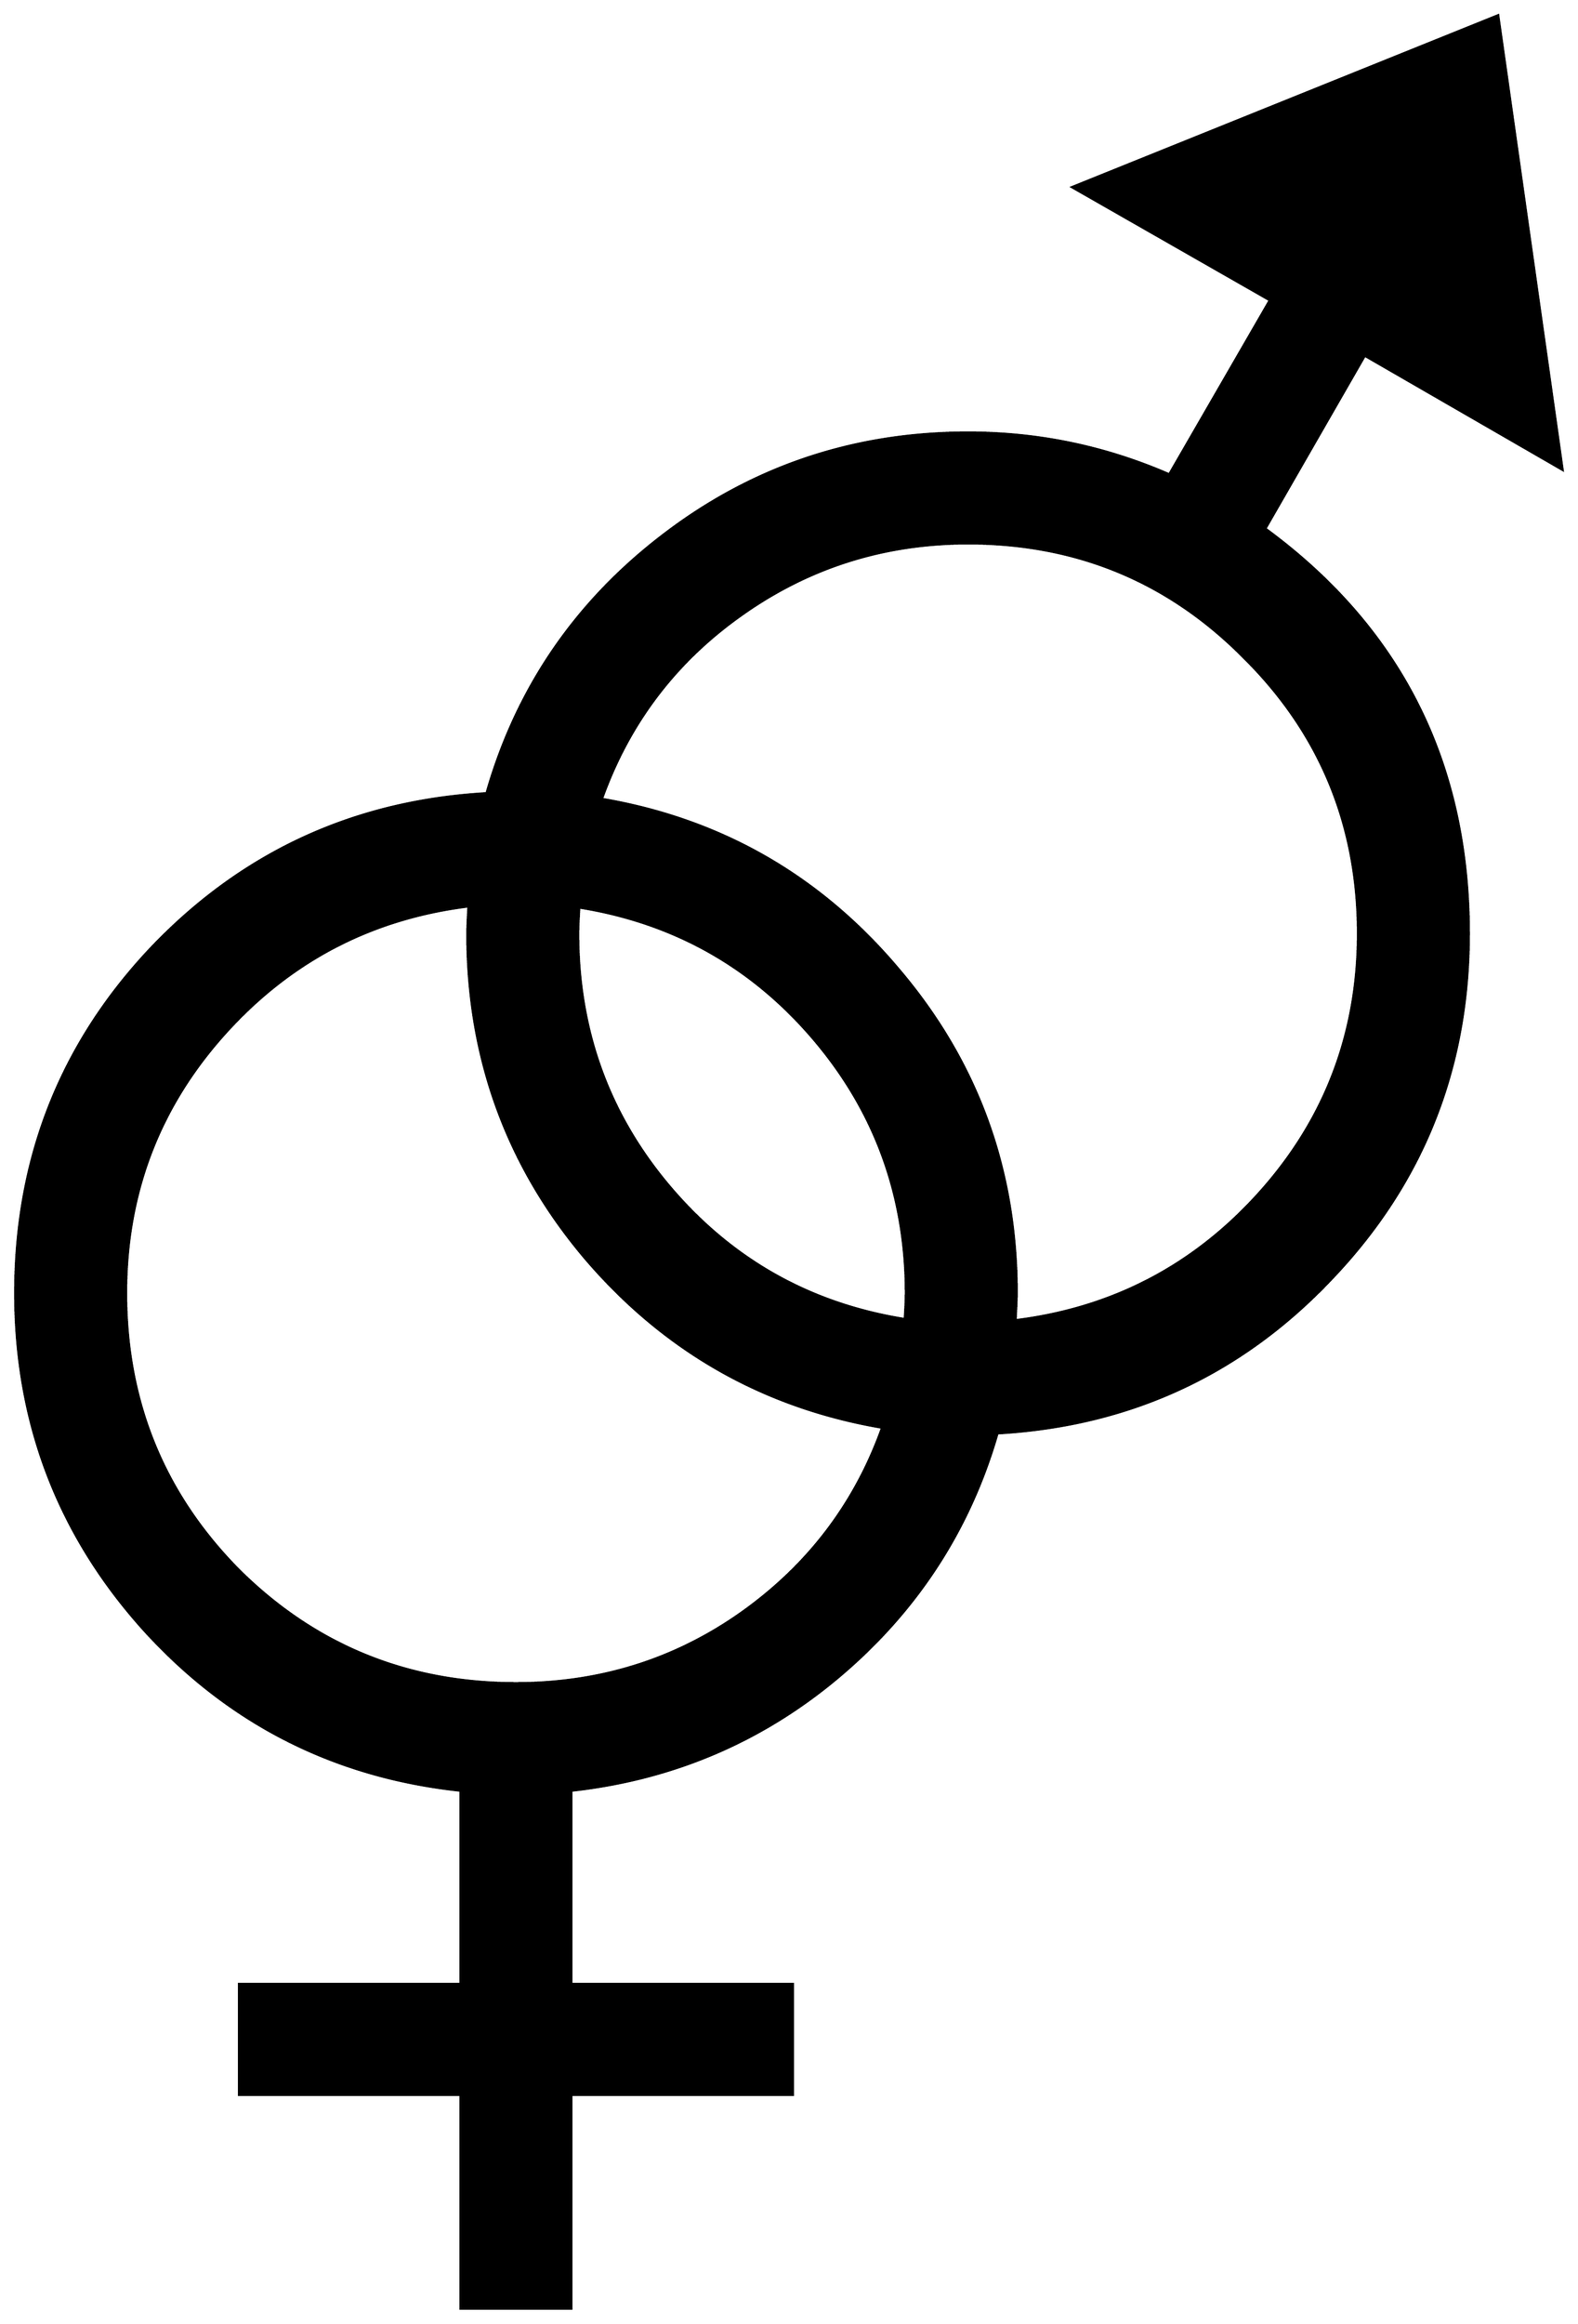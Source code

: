 


\begin{tikzpicture}[y=0.80pt, x=0.80pt, yscale=-1.0, xscale=1.0, inner sep=0pt, outer sep=0pt]
\begin{scope}[shift={(100.0,1706.0)},nonzero rule]
  \path[draw=.,fill=.,line width=1.600pt] (1449.0,-1194.0) --
    (1274.0,-1295.0) -- (1186.0,-1142.0) .. controls
    (1306.0,-1054.0) and (1366.0,-934.667) .. (1366.0,-784.0) ..
    controls (1366.0,-665.333) and (1325.667,-563.667) ..
    (1245.0,-479.0) .. controls (1165.0,-394.333) and
    (1066.333,-348.667) .. (949.0,-342.0) .. controls (924.333,-256.667)
    and (877.667,-185.0) .. (809.0,-127.0) .. controls
    (741.0,-69.667) and (662.0,-36.0) .. (572.0,-26.0) --
    (572.0,145.0) -- (768.0,145.0) -- (768.0,243.0) --
    (572.0,243.0) -- (572.0,432.0) -- (474.0,432.0) --
    (474.0,243.0) -- (278.0,243.0) -- (278.0,145.0) --
    (474.0,145.0) -- (474.0,-26.0) .. controls (362.0,-38.0) and
    (268.333,-85.667) .. (193.0,-169.0) .. controls (117.667,-253.0)
    and (80.0,-352.0) .. (80.0,-466.0) .. controls (80.0,-584.667)
    and (120.0,-686.333) .. (200.0,-771.0) .. controls
    (280.667,-855.667) and (379.667,-901.333) .. (497.0,-908.0) ..
    controls (523.667,-1001.333) and (576.0,-1077.667) ..
    (654.0,-1137.0) .. controls (732.667,-1197.0) and
    (822.333,-1227.0) .. (923.0,-1227.0) .. controls
    (985.0,-1227.0) and (1044.333,-1214.667) .. (1101.0,-1190.0) --
    (1190.0,-1344.0) -- (1015.0,-1444.0) -- (1392.0,-1596.0) --
    (1449.0,-1194.0) -- cycle(1268.0,-784.0) .. controls
    (1268.0,-880.0) and (1234.333,-961.333) .. (1167.0,-1028.0) ..
    controls (1100.333,-1095.333) and (1019.0,-1129.0) ..
    (923.0,-1129.0) .. controls (849.0,-1129.0) and
    (782.333,-1108.0) .. (723.0,-1066.0) .. controls
    (664.333,-1024.667) and (623.0,-970.333) .. (599.0,-903.0) ..
    controls (704.333,-885.0) and (791.667,-835.0) .. (861.0,-753.0)
    .. controls (931.0,-671.0) and (966.0,-575.333) ..
    (966.0,-466.0) .. controls (966.0,-462.667) and (965.667,-454.667)
    .. (965.0,-442.0) .. controls (1051.0,-452.667) and
    (1123.0,-490.333) .. (1181.0,-555.0) .. controls
    (1239.0,-619.667) and (1268.0,-696.0) .. (1268.0,-784.0) --
    cycle(868.0,-466.0) .. controls (868.0,-552.0) and
    (840.667,-627.0) .. (786.0,-691.0) .. controls (731.333,-755.0)
    and (662.333,-793.667) .. (579.0,-807.0) .. controls
    (578.333,-796.333) and (578.0,-788.667) .. (578.0,-784.0) ..
    controls (578.0,-698.0) and (605.333,-623.0) .. (660.0,-559.0)
    .. controls (714.667,-495.0) and (783.667,-456.333) ..
    (867.0,-443.0) .. controls (867.667,-453.667) and (868.0,-461.333)
    .. (868.0,-466.0) -- cycle(847.0,-347.0) .. controls
    (741.667,-365.0) and (654.0,-415.0) .. (584.0,-497.0) ..
    controls (514.667,-579.0) and (480.0,-674.667) .. (480.0,-784.0)
    .. controls (480.0,-787.333) and (480.333,-795.333) ..
    (481.0,-808.0) .. controls (395.0,-797.333) and (323.0,-759.667)
    .. (265.0,-695.0) .. controls (207.0,-630.333) and
    (178.0,-554.0) .. (178.0,-466.0) .. controls (178.0,-370.0)
    and (211.333,-288.333) .. (278.0,-221.0) .. controls
    (345.333,-154.333) and (427.0,-121.0) .. (523.0,-121.0) ..
    controls (597.0,-121.0) and (663.333,-141.667) .. (722.0,-183.0)
    .. controls (781.333,-225.0) and (823.0,-279.667) ..
    (847.0,-347.0) -- cycle;
\end{scope}

\end{tikzpicture}

